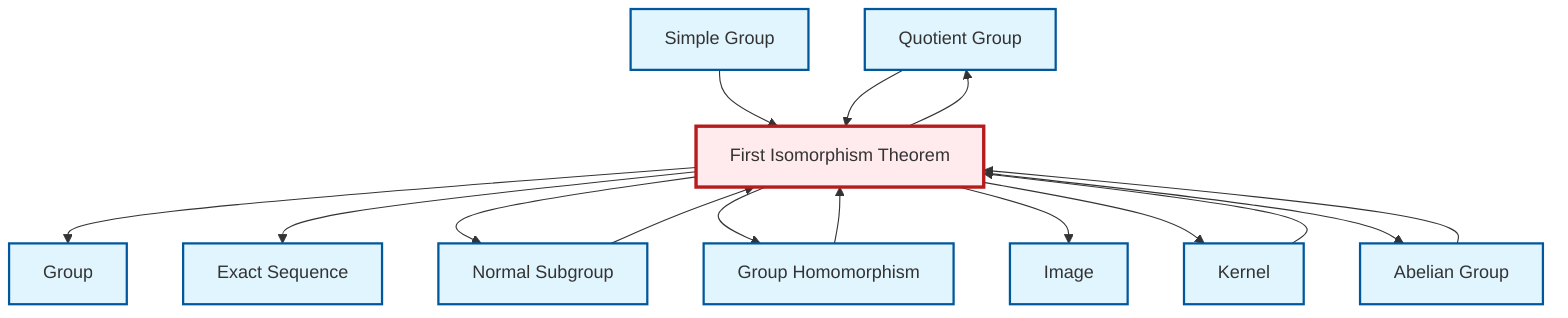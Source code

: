graph TD
    classDef definition fill:#e1f5fe,stroke:#01579b,stroke-width:2px
    classDef theorem fill:#f3e5f5,stroke:#4a148c,stroke-width:2px
    classDef axiom fill:#fff3e0,stroke:#e65100,stroke-width:2px
    classDef example fill:#e8f5e9,stroke:#1b5e20,stroke-width:2px
    classDef current fill:#ffebee,stroke:#b71c1c,stroke-width:3px
    def-quotient-group["Quotient Group"]:::definition
    def-exact-sequence["Exact Sequence"]:::definition
    def-kernel["Kernel"]:::definition
    def-simple-group["Simple Group"]:::definition
    def-group["Group"]:::definition
    def-abelian-group["Abelian Group"]:::definition
    def-homomorphism["Group Homomorphism"]:::definition
    def-normal-subgroup["Normal Subgroup"]:::definition
    def-image["Image"]:::definition
    thm-first-isomorphism["First Isomorphism Theorem"]:::theorem
    thm-first-isomorphism --> def-group
    thm-first-isomorphism --> def-quotient-group
    def-simple-group --> thm-first-isomorphism
    def-abelian-group --> thm-first-isomorphism
    thm-first-isomorphism --> def-exact-sequence
    thm-first-isomorphism --> def-normal-subgroup
    thm-first-isomorphism --> def-homomorphism
    thm-first-isomorphism --> def-image
    thm-first-isomorphism --> def-kernel
    thm-first-isomorphism --> def-abelian-group
    def-quotient-group --> thm-first-isomorphism
    def-kernel --> thm-first-isomorphism
    def-normal-subgroup --> thm-first-isomorphism
    def-homomorphism --> thm-first-isomorphism
    class thm-first-isomorphism current